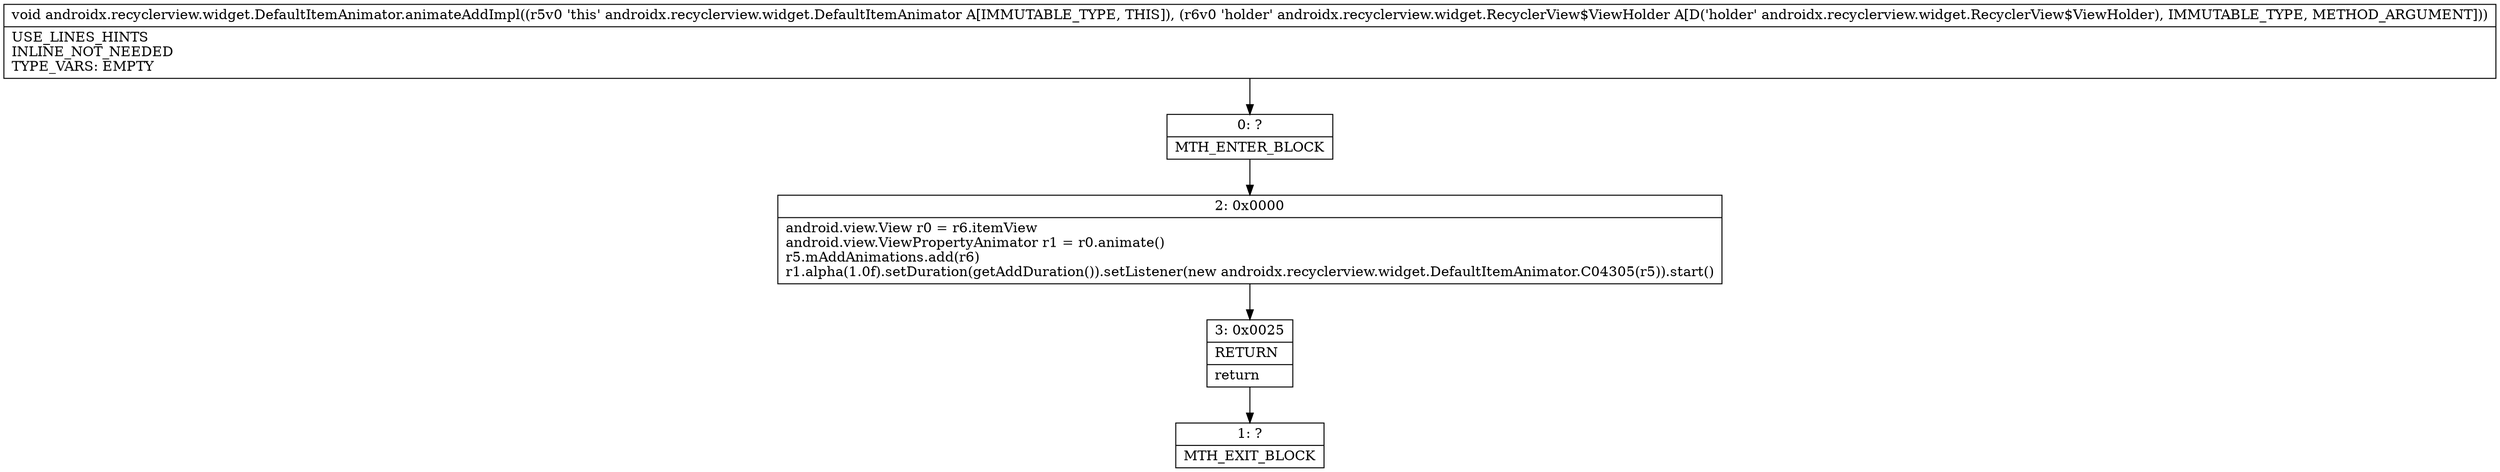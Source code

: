 digraph "CFG forandroidx.recyclerview.widget.DefaultItemAnimator.animateAddImpl(Landroidx\/recyclerview\/widget\/RecyclerView$ViewHolder;)V" {
Node_0 [shape=record,label="{0\:\ ?|MTH_ENTER_BLOCK\l}"];
Node_2 [shape=record,label="{2\:\ 0x0000|android.view.View r0 = r6.itemView\landroid.view.ViewPropertyAnimator r1 = r0.animate()\lr5.mAddAnimations.add(r6)\lr1.alpha(1.0f).setDuration(getAddDuration()).setListener(new androidx.recyclerview.widget.DefaultItemAnimator.C04305(r5)).start()\l}"];
Node_3 [shape=record,label="{3\:\ 0x0025|RETURN\l|return\l}"];
Node_1 [shape=record,label="{1\:\ ?|MTH_EXIT_BLOCK\l}"];
MethodNode[shape=record,label="{void androidx.recyclerview.widget.DefaultItemAnimator.animateAddImpl((r5v0 'this' androidx.recyclerview.widget.DefaultItemAnimator A[IMMUTABLE_TYPE, THIS]), (r6v0 'holder' androidx.recyclerview.widget.RecyclerView$ViewHolder A[D('holder' androidx.recyclerview.widget.RecyclerView$ViewHolder), IMMUTABLE_TYPE, METHOD_ARGUMENT]))  | USE_LINES_HINTS\lINLINE_NOT_NEEDED\lTYPE_VARS: EMPTY\l}"];
MethodNode -> Node_0;Node_0 -> Node_2;
Node_2 -> Node_3;
Node_3 -> Node_1;
}


